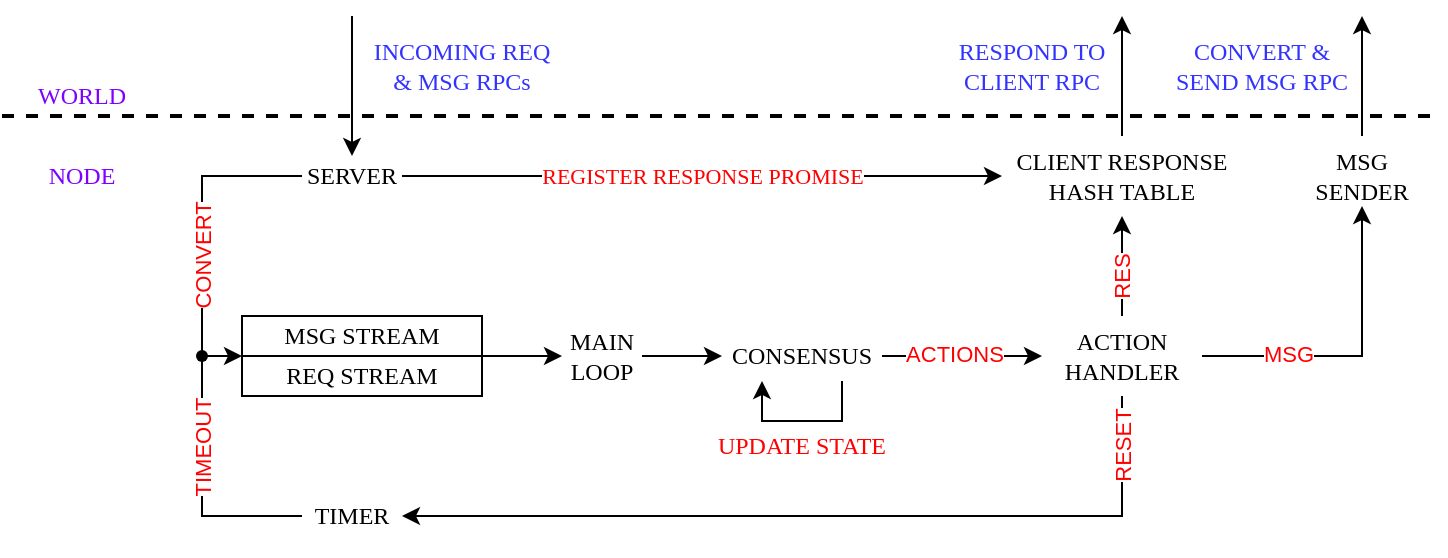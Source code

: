 <mxfile version="21.2.9" type="device">
  <diagram name="Page-1" id="JZkA9TRILaR4p1v6_rER">
    <mxGraphModel dx="954" dy="591" grid="1" gridSize="10" guides="1" tooltips="1" connect="1" arrows="1" fold="1" page="1" pageScale="1" pageWidth="827" pageHeight="1169" math="0" shadow="0">
      <root>
        <mxCell id="0" />
        <mxCell id="1" parent="0" />
        <mxCell id="CLfuMDrshBJl6o2t5jXt-18" style="edgeStyle=orthogonalEdgeStyle;rounded=0;orthogonalLoop=1;jettySize=auto;html=1;exitX=1;exitY=0.5;exitDx=0;exitDy=0;entryX=0;entryY=0.5;entryDx=0;entryDy=0;" parent="1" source="BRn1yeUsOaQLW5uw8jZz-2" target="CLfuMDrshBJl6o2t5jXt-1" edge="1">
          <mxGeometry relative="1" as="geometry" />
        </mxCell>
        <mxCell id="BRn1yeUsOaQLW5uw8jZz-2" value="&lt;font data-font-src=&quot;https://fonts.googleapis.com/css?family=Computer+Modern&quot; style=&quot;font-size: 12px;&quot;&gt;MAIN LOOP&lt;/font&gt;" style="text;html=1;strokeColor=none;fillColor=none;align=center;verticalAlign=middle;whiteSpace=wrap;rounded=0;fontFamily=Computer Modern;fontSource=https%3A%2F%2Ffonts.googleapis.com%2Fcss%3Ffamily%3DComputer%2BModern;fontSize=12;" parent="1" vertex="1">
          <mxGeometry x="360" y="330" width="40" height="40" as="geometry" />
        </mxCell>
        <mxCell id="CLfuMDrshBJl6o2t5jXt-6" style="edgeStyle=orthogonalEdgeStyle;rounded=0;orthogonalLoop=1;jettySize=auto;html=1;exitX=0.5;exitY=1;exitDx=0;exitDy=0;entryX=1;entryY=0.5;entryDx=0;entryDy=0;" parent="1" source="BRn1yeUsOaQLW5uw8jZz-3" target="BRn1yeUsOaQLW5uw8jZz-8" edge="1">
          <mxGeometry relative="1" as="geometry" />
        </mxCell>
        <mxCell id="hZi3n4WkQ5yEn1AbPtqE-3" value="&lt;font color=&quot;#ff0000&quot;&gt;RESET&lt;/font&gt;" style="edgeLabel;html=1;align=center;verticalAlign=middle;resizable=0;points=[];rotation=-90;" parent="CLfuMDrshBJl6o2t5jXt-6" vertex="1" connectable="0">
          <mxGeometry x="0.576" relative="1" as="geometry">
            <mxPoint x="271" y="-35" as="offset" />
          </mxGeometry>
        </mxCell>
        <mxCell id="CLfuMDrshBJl6o2t5jXt-23" style="edgeStyle=orthogonalEdgeStyle;rounded=0;orthogonalLoop=1;jettySize=auto;html=1;exitX=0.5;exitY=0;exitDx=0;exitDy=0;entryX=0.5;entryY=1;entryDx=0;entryDy=0;" parent="1" source="BRn1yeUsOaQLW5uw8jZz-3" target="BRn1yeUsOaQLW5uw8jZz-11" edge="1">
          <mxGeometry relative="1" as="geometry" />
        </mxCell>
        <mxCell id="hZi3n4WkQ5yEn1AbPtqE-9" value="&lt;font color=&quot;#ff0000&quot;&gt;RES&lt;/font&gt;" style="edgeLabel;html=1;align=center;verticalAlign=middle;resizable=0;points=[];rotation=-90;" parent="CLfuMDrshBJl6o2t5jXt-23" vertex="1" connectable="0">
          <mxGeometry x="-0.175" y="-2" relative="1" as="geometry">
            <mxPoint x="-2" y="1" as="offset" />
          </mxGeometry>
        </mxCell>
        <mxCell id="CLfuMDrshBJl6o2t5jXt-25" style="edgeStyle=orthogonalEdgeStyle;rounded=0;orthogonalLoop=1;jettySize=auto;html=1;exitX=1;exitY=0.5;exitDx=0;exitDy=0;entryX=0.5;entryY=1;entryDx=0;entryDy=0;" parent="1" source="BRn1yeUsOaQLW5uw8jZz-3" target="BRn1yeUsOaQLW5uw8jZz-12" edge="1">
          <mxGeometry relative="1" as="geometry" />
        </mxCell>
        <mxCell id="hZi3n4WkQ5yEn1AbPtqE-4" value="&lt;font color=&quot;#ff0000&quot;&gt;MSG&lt;/font&gt;" style="edgeLabel;html=1;align=center;verticalAlign=middle;resizable=0;points=[];" parent="CLfuMDrshBJl6o2t5jXt-25" vertex="1" connectable="0">
          <mxGeometry x="-0.448" y="1" relative="1" as="geometry">
            <mxPoint as="offset" />
          </mxGeometry>
        </mxCell>
        <mxCell id="BRn1yeUsOaQLW5uw8jZz-3" value="&lt;font data-font-src=&quot;https://fonts.googleapis.com/css?family=Computer+Modern&quot;&gt;ACTION HANDLER&lt;/font&gt;" style="text;html=1;strokeColor=none;fillColor=none;align=center;verticalAlign=middle;whiteSpace=wrap;rounded=0;fontFamily=Computer Modern;fontSource=https%3A%2F%2Ffonts.googleapis.com%2Fcss%3Ffamily%3DComputer%2BModern;" parent="1" vertex="1">
          <mxGeometry x="600" y="330" width="80" height="40" as="geometry" />
        </mxCell>
        <mxCell id="BRn1yeUsOaQLW5uw8jZz-4" value="&lt;font data-font-src=&quot;https://fonts.googleapis.com/css?family=Computer+Modern&quot;&gt;MSG STREAM&lt;/font&gt;" style="rounded=0;whiteSpace=wrap;html=1;fontFamily=Computer Modern;fontSource=https%3A%2F%2Ffonts.googleapis.com%2Fcss%3Ffamily%3DComputer%2BModern;" parent="1" vertex="1">
          <mxGeometry x="200" y="330" width="120" height="20" as="geometry" />
        </mxCell>
        <mxCell id="BRn1yeUsOaQLW5uw8jZz-5" value="&lt;font data-font-src=&quot;https://fonts.googleapis.com/css?family=Computer+Modern&quot;&gt;REQ STREAM&lt;/font&gt;" style="rounded=0;whiteSpace=wrap;html=1;fontFamily=Computer Modern;fontSource=https%3A%2F%2Ffonts.googleapis.com%2Fcss%3Ffamily%3DComputer%2BModern;" parent="1" vertex="1">
          <mxGeometry x="200" y="350" width="120" height="20" as="geometry" />
        </mxCell>
        <mxCell id="CLfuMDrshBJl6o2t5jXt-14" style="edgeStyle=orthogonalEdgeStyle;rounded=0;orthogonalLoop=1;jettySize=auto;html=1;exitX=0;exitY=0.5;exitDx=0;exitDy=0;entryX=0.5;entryY=1;entryDx=0;entryDy=0;entryPerimeter=0;endArrow=none;endFill=0;" parent="1" source="BRn1yeUsOaQLW5uw8jZz-8" target="CLfuMDrshBJl6o2t5jXt-13" edge="1">
          <mxGeometry relative="1" as="geometry" />
        </mxCell>
        <mxCell id="hZi3n4WkQ5yEn1AbPtqE-2" value="&lt;font color=&quot;#ff0000&quot;&gt;TIMEOUT&lt;/font&gt;" style="edgeLabel;html=1;align=center;verticalAlign=middle;resizable=0;points=[];rotation=-90;" parent="CLfuMDrshBJl6o2t5jXt-14" vertex="1" connectable="0">
          <mxGeometry x="0.292" relative="1" as="geometry">
            <mxPoint as="offset" />
          </mxGeometry>
        </mxCell>
        <mxCell id="BRn1yeUsOaQLW5uw8jZz-8" value="TIMER" style="text;html=1;strokeColor=none;fillColor=none;align=center;verticalAlign=middle;whiteSpace=wrap;rounded=0;fontFamily=Computer Modern;fontSource=https%3A%2F%2Ffonts.googleapis.com%2Fcss%3Ffamily%3DComputer%2BModern;" parent="1" vertex="1">
          <mxGeometry x="230" y="410" width="50" height="40" as="geometry" />
        </mxCell>
        <mxCell id="CLfuMDrshBJl6o2t5jXt-16" style="edgeStyle=orthogonalEdgeStyle;rounded=0;orthogonalLoop=1;jettySize=auto;html=1;exitX=0;exitY=0.5;exitDx=0;exitDy=0;entryX=0.396;entryY=0.438;entryDx=0;entryDy=0;entryPerimeter=0;endArrow=none;endFill=0;" parent="1" source="BRn1yeUsOaQLW5uw8jZz-9" target="CLfuMDrshBJl6o2t5jXt-13" edge="1">
          <mxGeometry relative="1" as="geometry" />
        </mxCell>
        <mxCell id="hZi3n4WkQ5yEn1AbPtqE-1" value="&lt;font color=&quot;#ff0000&quot;&gt;CONVERT&lt;/font&gt;" style="edgeLabel;html=1;align=center;verticalAlign=middle;resizable=0;points=[];rotation=-90;" parent="CLfuMDrshBJl6o2t5jXt-16" vertex="1" connectable="0">
          <mxGeometry x="0.031" y="-2" relative="1" as="geometry">
            <mxPoint x="2" y="18" as="offset" />
          </mxGeometry>
        </mxCell>
        <mxCell id="BRn1yeUsOaQLW5uw8jZz-9" value="SERVER" style="text;html=1;strokeColor=none;fillColor=none;align=center;verticalAlign=middle;whiteSpace=wrap;rounded=0;fontFamily=Computer Modern;fontSource=https%3A%2F%2Ffonts.googleapis.com%2Fcss%3Ffamily%3DComputer%2BModern;" parent="1" vertex="1">
          <mxGeometry x="230" y="240" width="50" height="40" as="geometry" />
        </mxCell>
        <mxCell id="BRn1yeUsOaQLW5uw8jZz-11" value="CLIENT RESPONSE HASH TABLE" style="text;html=1;strokeColor=none;fillColor=none;align=center;verticalAlign=middle;whiteSpace=wrap;rounded=0;fontFamily=Computer Modern;fontSource=https%3A%2F%2Ffonts.googleapis.com%2Fcss%3Ffamily%3DComputer%2BModern;" parent="1" vertex="1">
          <mxGeometry x="580" y="240" width="120" height="40" as="geometry" />
        </mxCell>
        <mxCell id="BRn1yeUsOaQLW5uw8jZz-12" value="MSG SENDER" style="text;html=1;strokeColor=none;fillColor=none;align=center;verticalAlign=middle;whiteSpace=wrap;rounded=0;fontFamily=Computer Modern;fontSource=https%3A%2F%2Ffonts.googleapis.com%2Fcss%3Ffamily%3DComputer%2BModern;" parent="1" vertex="1">
          <mxGeometry x="740" y="245" width="40" height="30" as="geometry" />
        </mxCell>
        <mxCell id="BRn1yeUsOaQLW5uw8jZz-16" value="" style="endArrow=classic;html=1;rounded=0;strokeColor=default;exitX=1;exitY=0;exitDx=0;exitDy=0;fontFamily=Computer Modern;fontSource=https%3A%2F%2Ffonts.googleapis.com%2Fcss%3Ffamily%3DComputer%2BModern;" parent="1" source="BRn1yeUsOaQLW5uw8jZz-5" edge="1">
          <mxGeometry width="50" height="50" relative="1" as="geometry">
            <mxPoint x="320" y="349" as="sourcePoint" />
            <mxPoint x="360" y="350" as="targetPoint" />
            <Array as="points">
              <mxPoint x="350" y="350" />
            </Array>
          </mxGeometry>
        </mxCell>
        <mxCell id="BRn1yeUsOaQLW5uw8jZz-27" value="&lt;font color=&quot;#ff0000&quot;&gt;UPDATE STATE&lt;/font&gt;" style="text;html=1;strokeColor=none;fillColor=none;align=center;verticalAlign=middle;whiteSpace=wrap;rounded=0;fontFamily=Computer Modern;fontSource=https%3A%2F%2Ffonts.googleapis.com%2Fcss%3Ffamily%3DComputer%2BModern;" parent="1" vertex="1">
          <mxGeometry x="430" y="380" width="100" height="30" as="geometry" />
        </mxCell>
        <mxCell id="BRn1yeUsOaQLW5uw8jZz-30" value="REGISTER RESPONSE PROMISE" style="endArrow=classic;html=1;rounded=0;fontFamily=Computer Modern;fontSource=https%3A%2F%2Ffonts.googleapis.com%2Fcss%3Ffamily%3DComputer%2BModern;exitX=1;exitY=0.5;exitDx=0;exitDy=0;fontColor=#FF0000;" parent="1" source="BRn1yeUsOaQLW5uw8jZz-9" target="BRn1yeUsOaQLW5uw8jZz-11" edge="1">
          <mxGeometry width="50" height="50" relative="1" as="geometry">
            <mxPoint x="80" y="330" as="sourcePoint" />
            <mxPoint x="420" y="250" as="targetPoint" />
          </mxGeometry>
        </mxCell>
        <mxCell id="BRn1yeUsOaQLW5uw8jZz-43" value="&lt;font color=&quot;#3333ff&quot;&gt;CONVERT &amp;amp; SEND MSG RPC&lt;/font&gt;" style="text;html=1;strokeColor=none;fillColor=none;align=center;verticalAlign=middle;whiteSpace=wrap;rounded=0;fontFamily=Computer Modern;fontSource=https%3A%2F%2Ffonts.googleapis.com%2Fcss%3Ffamily%3DComputer%2BModern;" parent="1" vertex="1">
          <mxGeometry x="660" y="190" width="100" height="30" as="geometry" />
        </mxCell>
        <mxCell id="BRn1yeUsOaQLW5uw8jZz-44" value="&lt;font color=&quot;#3333ff&quot;&gt;RESPOND TO CLIENT RPC&lt;/font&gt;" style="text;html=1;strokeColor=none;fillColor=none;align=center;verticalAlign=middle;whiteSpace=wrap;rounded=0;fontFamily=Computer Modern;fontSource=https%3A%2F%2Ffonts.googleapis.com%2Fcss%3Ffamily%3DComputer%2BModern;" parent="1" vertex="1">
          <mxGeometry x="550" y="180" width="90" height="50" as="geometry" />
        </mxCell>
        <mxCell id="BRn1yeUsOaQLW5uw8jZz-45" value="&lt;font color=&quot;#3333ff&quot;&gt;INCOMING REQ &amp;amp; MSG RPCs&lt;/font&gt;" style="text;html=1;strokeColor=none;fillColor=none;align=center;verticalAlign=middle;whiteSpace=wrap;rounded=0;fontFamily=Computer Modern;fontSource=https%3A%2F%2Ffonts.googleapis.com%2Fcss%3Ffamily%3DComputer%2BModern;" parent="1" vertex="1">
          <mxGeometry x="260" y="190" width="100" height="30" as="geometry" />
        </mxCell>
        <mxCell id="CLfuMDrshBJl6o2t5jXt-19" style="edgeStyle=orthogonalEdgeStyle;rounded=0;orthogonalLoop=1;jettySize=auto;html=1;exitX=1;exitY=0.5;exitDx=0;exitDy=0;" parent="1" source="CLfuMDrshBJl6o2t5jXt-1" target="BRn1yeUsOaQLW5uw8jZz-3" edge="1">
          <mxGeometry relative="1" as="geometry" />
        </mxCell>
        <mxCell id="hZi3n4WkQ5yEn1AbPtqE-5" value="&lt;font color=&quot;#ff0000&quot;&gt;ACTIONS&lt;/font&gt;" style="edgeLabel;html=1;align=center;verticalAlign=middle;resizable=0;points=[];" parent="CLfuMDrshBJl6o2t5jXt-19" vertex="1" connectable="0">
          <mxGeometry x="-0.1" y="1" relative="1" as="geometry">
            <mxPoint as="offset" />
          </mxGeometry>
        </mxCell>
        <mxCell id="CLfuMDrshBJl6o2t5jXt-1" value="&lt;font data-font-src=&quot;https://fonts.googleapis.com/css?family=Computer+Modern&quot; style=&quot;font-size: 12px;&quot;&gt;CONSENSUS&lt;/font&gt;" style="text;html=1;strokeColor=none;fillColor=none;align=center;verticalAlign=middle;whiteSpace=wrap;rounded=0;fontFamily=Computer Modern;fontSource=https%3A%2F%2Ffonts.googleapis.com%2Fcss%3Ffamily%3DComputer%2BModern;fontSize=12;" parent="1" vertex="1">
          <mxGeometry x="440" y="337.5" width="80" height="25" as="geometry" />
        </mxCell>
        <mxCell id="CLfuMDrshBJl6o2t5jXt-11" style="edgeStyle=orthogonalEdgeStyle;rounded=0;orthogonalLoop=1;jettySize=auto;html=1;exitX=0.5;exitY=1;exitDx=0;exitDy=0;" parent="1" source="CLfuMDrshBJl6o2t5jXt-1" target="CLfuMDrshBJl6o2t5jXt-1" edge="1">
          <mxGeometry relative="1" as="geometry" />
        </mxCell>
        <mxCell id="CLfuMDrshBJl6o2t5jXt-13" value="" style="shape=waypoint;sketch=0;fillStyle=solid;size=6;pointerEvents=1;points=[];fillColor=none;resizable=0;rotatable=0;perimeter=centerPerimeter;snapToPoint=1;" parent="1" vertex="1">
          <mxGeometry x="170" y="340" width="20" height="20" as="geometry" />
        </mxCell>
        <mxCell id="CLfuMDrshBJl6o2t5jXt-22" value="" style="endArrow=classic;html=1;rounded=0;endFill=1;exitX=0.979;exitY=0.938;exitDx=0;exitDy=0;exitPerimeter=0;entryX=0;entryY=0;entryDx=0;entryDy=0;" parent="1" source="CLfuMDrshBJl6o2t5jXt-13" target="BRn1yeUsOaQLW5uw8jZz-5" edge="1">
          <mxGeometry width="50" height="50" relative="1" as="geometry">
            <mxPoint x="320" y="330" as="sourcePoint" />
            <mxPoint x="370" y="280" as="targetPoint" />
          </mxGeometry>
        </mxCell>
        <mxCell id="CLfuMDrshBJl6o2t5jXt-27" value="" style="endArrow=none;dashed=1;html=1;strokeWidth=2;rounded=0;exitX=0;exitY=0.75;exitDx=0;exitDy=0;" parent="1" source="CLfuMDrshBJl6o2t5jXt-35" edge="1">
          <mxGeometry width="50" height="50" relative="1" as="geometry">
            <mxPoint x="40" y="240" as="sourcePoint" />
            <mxPoint x="800" y="230" as="targetPoint" />
          </mxGeometry>
        </mxCell>
        <mxCell id="CLfuMDrshBJl6o2t5jXt-31" value="" style="endArrow=classic;html=1;rounded=0;" parent="1" edge="1">
          <mxGeometry width="50" height="50" relative="1" as="geometry">
            <mxPoint x="760" y="240" as="sourcePoint" />
            <mxPoint x="760" y="180" as="targetPoint" />
          </mxGeometry>
        </mxCell>
        <mxCell id="CLfuMDrshBJl6o2t5jXt-32" value="" style="endArrow=classic;html=1;rounded=0;" parent="1" edge="1">
          <mxGeometry width="50" height="50" relative="1" as="geometry">
            <mxPoint x="640" y="240" as="sourcePoint" />
            <mxPoint x="640" y="180" as="targetPoint" />
          </mxGeometry>
        </mxCell>
        <mxCell id="CLfuMDrshBJl6o2t5jXt-34" value="" style="endArrow=classic;html=1;rounded=0;" parent="1" edge="1">
          <mxGeometry width="50" height="50" relative="1" as="geometry">
            <mxPoint x="255" y="180" as="sourcePoint" />
            <mxPoint x="255" y="250" as="targetPoint" />
          </mxGeometry>
        </mxCell>
        <mxCell id="CLfuMDrshBJl6o2t5jXt-35" value="&lt;font color=&quot;#7f00ff&quot;&gt;WORLD&lt;/font&gt;" style="text;html=1;strokeColor=none;fillColor=none;align=center;verticalAlign=middle;whiteSpace=wrap;rounded=0;fontFamily=Computer Modern;fontSource=https%3A%2F%2Ffonts.googleapis.com%2Fcss%3Ffamily%3DComputer%2BModern;" parent="1" vertex="1">
          <mxGeometry x="80" y="200" width="80" height="40" as="geometry" />
        </mxCell>
        <mxCell id="CLfuMDrshBJl6o2t5jXt-36" value="&lt;font color=&quot;#7f00ff&quot;&gt;NODE&lt;/font&gt;" style="text;html=1;strokeColor=none;fillColor=none;align=center;verticalAlign=middle;whiteSpace=wrap;rounded=0;fontFamily=Computer Modern;fontSource=https%3A%2F%2Ffonts.googleapis.com%2Fcss%3Ffamily%3DComputer%2BModern;" parent="1" vertex="1">
          <mxGeometry x="80" y="240" width="80" height="40" as="geometry" />
        </mxCell>
        <mxCell id="hZi3n4WkQ5yEn1AbPtqE-7" style="edgeStyle=orthogonalEdgeStyle;rounded=0;orthogonalLoop=1;jettySize=auto;html=1;exitX=0.75;exitY=1;exitDx=0;exitDy=0;entryX=0.25;entryY=1;entryDx=0;entryDy=0;" parent="1" source="CLfuMDrshBJl6o2t5jXt-1" target="CLfuMDrshBJl6o2t5jXt-1" edge="1">
          <mxGeometry relative="1" as="geometry" />
        </mxCell>
      </root>
    </mxGraphModel>
  </diagram>
</mxfile>
